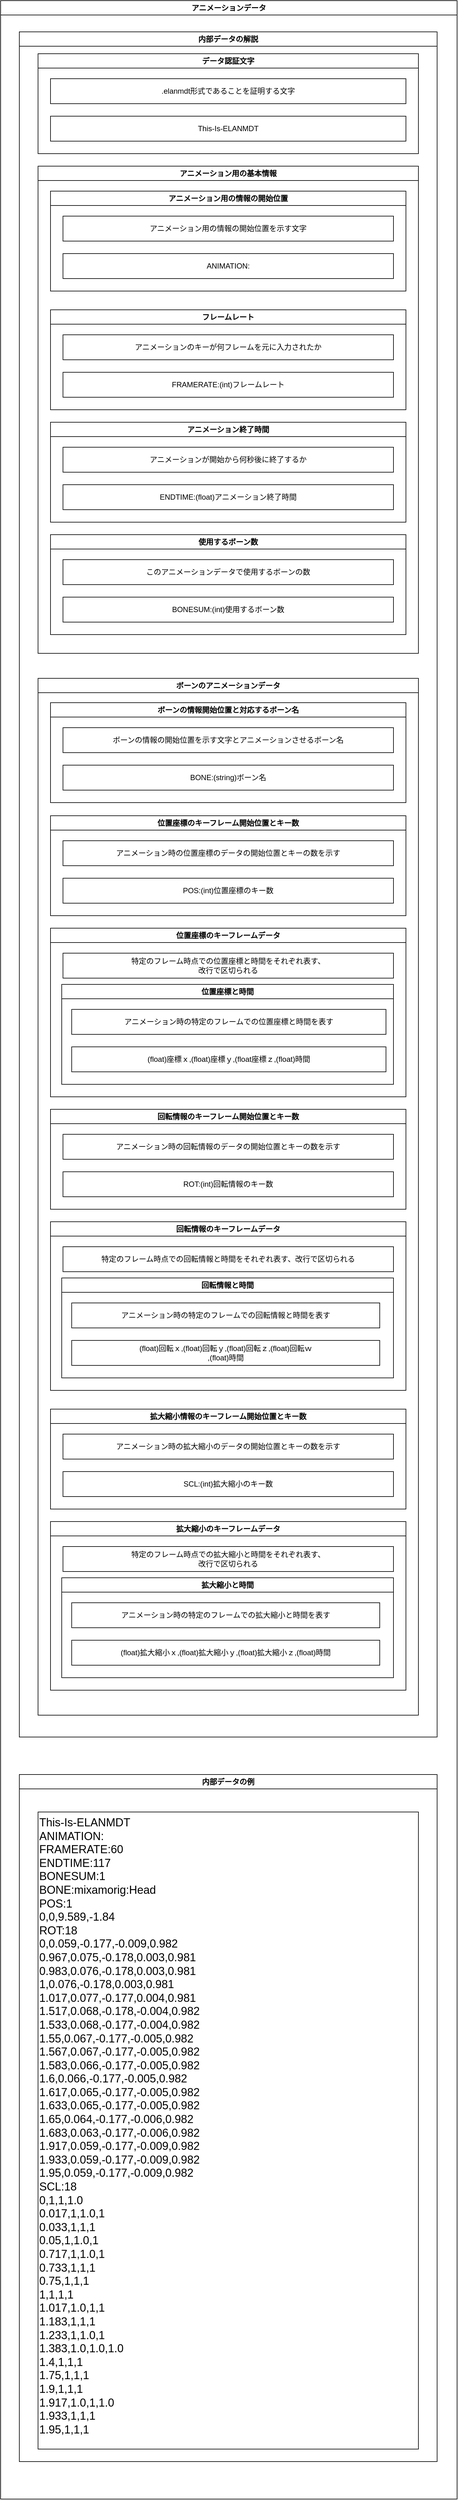 <mxfile version="22.1.21" type="device">
  <diagram name="ページ1" id="ns-oOASa20N8N9md24b6">
    <mxGraphModel dx="1349" dy="2363" grid="1" gridSize="10" guides="1" tooltips="1" connect="1" arrows="1" fold="1" page="1" pageScale="1" pageWidth="827" pageHeight="1169" math="0" shadow="0">
      <root>
        <mxCell id="0" />
        <mxCell id="1" parent="0" />
        <mxCell id="GMUfneEbi1w7vBkl3CrJ-1" value="アニメーションデータ" style="swimlane;whiteSpace=wrap;html=1;swimlaneFillColor=default;startSize=23;" parent="1" vertex="1">
          <mxGeometry x="48" y="40" width="732" height="4000" as="geometry" />
        </mxCell>
        <mxCell id="xyjxqWzyAq_p76HiWR-n-2" value="内部データの解説" style="swimlane;whiteSpace=wrap;html=1;swimlaneFillColor=default;startSize=23;" parent="GMUfneEbi1w7vBkl3CrJ-1" vertex="1">
          <mxGeometry x="30" y="50" width="670" height="2730" as="geometry" />
        </mxCell>
        <mxCell id="xyjxqWzyAq_p76HiWR-n-3" value="データ認証文字" style="swimlane;whiteSpace=wrap;html=1;swimlaneFillColor=default;startSize=23;" parent="xyjxqWzyAq_p76HiWR-n-2" vertex="1">
          <mxGeometry x="30" y="35" width="610" height="160" as="geometry" />
        </mxCell>
        <mxCell id="6DJOaF95Bsvg0YeoqC6J-1" value=".elanmdt形式であることを証明する文字" style="rounded=0;whiteSpace=wrap;html=1;" parent="xyjxqWzyAq_p76HiWR-n-3" vertex="1">
          <mxGeometry x="20" y="40" width="570" height="40" as="geometry" />
        </mxCell>
        <mxCell id="6DJOaF95Bsvg0YeoqC6J-2" value="This-Is-ELANMDT" style="rounded=0;whiteSpace=wrap;html=1;" parent="xyjxqWzyAq_p76HiWR-n-3" vertex="1">
          <mxGeometry x="20" y="100" width="570" height="40" as="geometry" />
        </mxCell>
        <mxCell id="6DJOaF95Bsvg0YeoqC6J-3" value="アニメーション用の基本情報" style="swimlane;whiteSpace=wrap;html=1;swimlaneFillColor=default;startSize=23;" parent="xyjxqWzyAq_p76HiWR-n-2" vertex="1">
          <mxGeometry x="30" y="215" width="610" height="780" as="geometry" />
        </mxCell>
        <mxCell id="6DJOaF95Bsvg0YeoqC6J-6" value="アニメーション用の情報の開始位置" style="swimlane;whiteSpace=wrap;html=1;swimlaneFillColor=default;startSize=23;" parent="6DJOaF95Bsvg0YeoqC6J-3" vertex="1">
          <mxGeometry x="20" y="40" width="570" height="160" as="geometry" />
        </mxCell>
        <mxCell id="6DJOaF95Bsvg0YeoqC6J-7" value="アニメーション用の情報の開始位置を示す文字" style="rounded=0;whiteSpace=wrap;html=1;" parent="6DJOaF95Bsvg0YeoqC6J-6" vertex="1">
          <mxGeometry x="20" y="40" width="530" height="40" as="geometry" />
        </mxCell>
        <mxCell id="6DJOaF95Bsvg0YeoqC6J-8" value="ANIMATION:" style="rounded=0;whiteSpace=wrap;html=1;" parent="6DJOaF95Bsvg0YeoqC6J-6" vertex="1">
          <mxGeometry x="20" y="100" width="530" height="40" as="geometry" />
        </mxCell>
        <mxCell id="6DJOaF95Bsvg0YeoqC6J-9" value="フレームレート" style="swimlane;whiteSpace=wrap;html=1;swimlaneFillColor=default;startSize=23;" parent="6DJOaF95Bsvg0YeoqC6J-3" vertex="1">
          <mxGeometry x="20" y="230" width="570" height="160" as="geometry" />
        </mxCell>
        <mxCell id="6DJOaF95Bsvg0YeoqC6J-10" value="アニメーションのキーが何フレームを元に入力されたか" style="rounded=0;whiteSpace=wrap;html=1;" parent="6DJOaF95Bsvg0YeoqC6J-9" vertex="1">
          <mxGeometry x="20" y="40" width="530" height="40" as="geometry" />
        </mxCell>
        <mxCell id="6DJOaF95Bsvg0YeoqC6J-11" value="FRAMERATE:(int)フレームレート" style="rounded=0;whiteSpace=wrap;html=1;" parent="6DJOaF95Bsvg0YeoqC6J-9" vertex="1">
          <mxGeometry x="20" y="100" width="530" height="40" as="geometry" />
        </mxCell>
        <mxCell id="6DJOaF95Bsvg0YeoqC6J-12" value="アニメーション終了時間" style="swimlane;whiteSpace=wrap;html=1;swimlaneFillColor=default;startSize=23;" parent="6DJOaF95Bsvg0YeoqC6J-3" vertex="1">
          <mxGeometry x="20" y="410" width="570" height="160" as="geometry" />
        </mxCell>
        <mxCell id="6DJOaF95Bsvg0YeoqC6J-13" value="アニメーションが開始から何秒後に終了するか" style="rounded=0;whiteSpace=wrap;html=1;" parent="6DJOaF95Bsvg0YeoqC6J-12" vertex="1">
          <mxGeometry x="20" y="40" width="530" height="40" as="geometry" />
        </mxCell>
        <mxCell id="6DJOaF95Bsvg0YeoqC6J-14" value="ENDTIME:(float)アニメーション終了時間" style="rounded=0;whiteSpace=wrap;html=1;" parent="6DJOaF95Bsvg0YeoqC6J-12" vertex="1">
          <mxGeometry x="20" y="100" width="530" height="40" as="geometry" />
        </mxCell>
        <mxCell id="6DJOaF95Bsvg0YeoqC6J-21" value="使用するボーン数" style="swimlane;whiteSpace=wrap;html=1;swimlaneFillColor=default;startSize=23;" parent="6DJOaF95Bsvg0YeoqC6J-3" vertex="1">
          <mxGeometry x="20" y="590" width="570" height="160" as="geometry" />
        </mxCell>
        <mxCell id="6DJOaF95Bsvg0YeoqC6J-22" value="このアニメーションデータで使用するボーンの数" style="rounded=0;whiteSpace=wrap;html=1;" parent="6DJOaF95Bsvg0YeoqC6J-21" vertex="1">
          <mxGeometry x="20" y="40" width="530" height="40" as="geometry" />
        </mxCell>
        <mxCell id="6DJOaF95Bsvg0YeoqC6J-23" value="BONESUM:(int)使用するボーン数" style="rounded=0;whiteSpace=wrap;html=1;" parent="6DJOaF95Bsvg0YeoqC6J-21" vertex="1">
          <mxGeometry x="20" y="100" width="530" height="40" as="geometry" />
        </mxCell>
        <mxCell id="6DJOaF95Bsvg0YeoqC6J-18" value="ボーンのアニメーションデータ" style="swimlane;whiteSpace=wrap;html=1;swimlaneFillColor=default;startSize=23;" parent="xyjxqWzyAq_p76HiWR-n-2" vertex="1">
          <mxGeometry x="30" y="1035" width="610" height="1660" as="geometry" />
        </mxCell>
        <mxCell id="6DJOaF95Bsvg0YeoqC6J-24" value="ボーンの情報開始位置と対応するボーン名" style="swimlane;whiteSpace=wrap;html=1;swimlaneFillColor=default;startSize=23;" parent="6DJOaF95Bsvg0YeoqC6J-18" vertex="1">
          <mxGeometry x="20" y="39" width="570" height="160" as="geometry" />
        </mxCell>
        <mxCell id="6DJOaF95Bsvg0YeoqC6J-25" value="ボーンの情報の開始位置を示す文字とアニメーションさせるボーン名" style="rounded=0;whiteSpace=wrap;html=1;" parent="6DJOaF95Bsvg0YeoqC6J-24" vertex="1">
          <mxGeometry x="20" y="40" width="530" height="40" as="geometry" />
        </mxCell>
        <mxCell id="6DJOaF95Bsvg0YeoqC6J-26" value="BONE:(string)ボーン名" style="rounded=0;whiteSpace=wrap;html=1;" parent="6DJOaF95Bsvg0YeoqC6J-24" vertex="1">
          <mxGeometry x="20" y="100" width="530" height="40" as="geometry" />
        </mxCell>
        <mxCell id="az5S_fFX-L5cpTDoXgHB-1" value="位置座標のキーフレーム開始位置とキー数" style="swimlane;whiteSpace=wrap;html=1;swimlaneFillColor=default;startSize=23;" vertex="1" parent="6DJOaF95Bsvg0YeoqC6J-18">
          <mxGeometry x="20" y="220" width="570" height="160" as="geometry" />
        </mxCell>
        <mxCell id="az5S_fFX-L5cpTDoXgHB-2" value="アニメーション時の位置座標のデータの開始位置とキーの数を示す" style="rounded=0;whiteSpace=wrap;html=1;" vertex="1" parent="az5S_fFX-L5cpTDoXgHB-1">
          <mxGeometry x="20" y="40" width="530" height="40" as="geometry" />
        </mxCell>
        <mxCell id="az5S_fFX-L5cpTDoXgHB-3" value="POS:(int)位置座標のキー数" style="rounded=0;whiteSpace=wrap;html=1;" vertex="1" parent="az5S_fFX-L5cpTDoXgHB-1">
          <mxGeometry x="20" y="100" width="530" height="40" as="geometry" />
        </mxCell>
        <mxCell id="az5S_fFX-L5cpTDoXgHB-4" value="位置座標のキーフレームデータ" style="swimlane;whiteSpace=wrap;html=1;swimlaneFillColor=default;startSize=23;" vertex="1" parent="6DJOaF95Bsvg0YeoqC6J-18">
          <mxGeometry x="20" y="400" width="570" height="270" as="geometry" />
        </mxCell>
        <mxCell id="az5S_fFX-L5cpTDoXgHB-5" value="特定のフレーム時点での位置座標と時間をそれぞれ表す、&lt;br&gt;改行で区切られる" style="rounded=0;whiteSpace=wrap;html=1;" vertex="1" parent="az5S_fFX-L5cpTDoXgHB-4">
          <mxGeometry x="20" y="40" width="530" height="40" as="geometry" />
        </mxCell>
        <mxCell id="az5S_fFX-L5cpTDoXgHB-7" value="位置座標と時間" style="swimlane;whiteSpace=wrap;html=1;swimlaneFillColor=default;startSize=23;" vertex="1" parent="az5S_fFX-L5cpTDoXgHB-4">
          <mxGeometry x="18" y="90" width="532" height="160" as="geometry" />
        </mxCell>
        <mxCell id="az5S_fFX-L5cpTDoXgHB-8" value="アニメーション時の特定のフレームでの位置座標と時間を表す" style="rounded=0;whiteSpace=wrap;html=1;" vertex="1" parent="az5S_fFX-L5cpTDoXgHB-7">
          <mxGeometry x="16" y="40" width="504" height="40" as="geometry" />
        </mxCell>
        <mxCell id="az5S_fFX-L5cpTDoXgHB-9" value="(float)座標ｘ,(float)座標ｙ,(float座標ｚ,(float)時間" style="rounded=0;whiteSpace=wrap;html=1;" vertex="1" parent="az5S_fFX-L5cpTDoXgHB-7">
          <mxGeometry x="16" y="100" width="504" height="40" as="geometry" />
        </mxCell>
        <mxCell id="az5S_fFX-L5cpTDoXgHB-10" value="回転情報のキーフレームデータ" style="swimlane;whiteSpace=wrap;html=1;swimlaneFillColor=default;startSize=23;" vertex="1" parent="6DJOaF95Bsvg0YeoqC6J-18">
          <mxGeometry x="20" y="870" width="570" height="270" as="geometry" />
        </mxCell>
        <mxCell id="az5S_fFX-L5cpTDoXgHB-11" value="特定のフレーム時点での回転情報と時間をそれぞれ表す、改行で区切られる" style="rounded=0;whiteSpace=wrap;html=1;" vertex="1" parent="az5S_fFX-L5cpTDoXgHB-10">
          <mxGeometry x="20" y="40" width="530" height="40" as="geometry" />
        </mxCell>
        <mxCell id="az5S_fFX-L5cpTDoXgHB-12" value="回転情報と時間" style="swimlane;whiteSpace=wrap;html=1;swimlaneFillColor=default;startSize=23;" vertex="1" parent="az5S_fFX-L5cpTDoXgHB-10">
          <mxGeometry x="18" y="90" width="532" height="160" as="geometry" />
        </mxCell>
        <mxCell id="az5S_fFX-L5cpTDoXgHB-13" value="アニメーション時の特定のフレームでの回転情報と時間を表す" style="rounded=0;whiteSpace=wrap;html=1;" vertex="1" parent="az5S_fFX-L5cpTDoXgHB-12">
          <mxGeometry x="16" y="40" width="494" height="40" as="geometry" />
        </mxCell>
        <mxCell id="az5S_fFX-L5cpTDoXgHB-14" value="(float)回転ｘ,(float)回転ｙ,(float)回転ｚ,(float)回転ｗ&lt;br&gt;,(float)時間" style="rounded=0;whiteSpace=wrap;html=1;" vertex="1" parent="az5S_fFX-L5cpTDoXgHB-12">
          <mxGeometry x="16" y="100" width="494" height="40" as="geometry" />
        </mxCell>
        <mxCell id="az5S_fFX-L5cpTDoXgHB-15" value="回転情報のキーフレーム開始位置とキー数" style="swimlane;whiteSpace=wrap;html=1;swimlaneFillColor=default;startSize=23;" vertex="1" parent="6DJOaF95Bsvg0YeoqC6J-18">
          <mxGeometry x="20" y="690" width="570" height="160" as="geometry" />
        </mxCell>
        <mxCell id="az5S_fFX-L5cpTDoXgHB-16" value="アニメーション時の回転情報のデータの開始位置とキーの数を示す" style="rounded=0;whiteSpace=wrap;html=1;" vertex="1" parent="az5S_fFX-L5cpTDoXgHB-15">
          <mxGeometry x="20" y="40" width="530" height="40" as="geometry" />
        </mxCell>
        <mxCell id="az5S_fFX-L5cpTDoXgHB-17" value="ROT:(int)回転情報のキー数" style="rounded=0;whiteSpace=wrap;html=1;" vertex="1" parent="az5S_fFX-L5cpTDoXgHB-15">
          <mxGeometry x="20" y="100" width="530" height="40" as="geometry" />
        </mxCell>
        <mxCell id="az5S_fFX-L5cpTDoXgHB-23" value="拡大縮小のキーフレームデータ" style="swimlane;whiteSpace=wrap;html=1;swimlaneFillColor=default;startSize=23;" vertex="1" parent="6DJOaF95Bsvg0YeoqC6J-18">
          <mxGeometry x="20" y="1350" width="570" height="270" as="geometry" />
        </mxCell>
        <mxCell id="az5S_fFX-L5cpTDoXgHB-24" value="特定のフレーム時点での拡大縮小と時間をそれぞれ表す、&lt;br&gt;改行で区切られる" style="rounded=0;whiteSpace=wrap;html=1;" vertex="1" parent="az5S_fFX-L5cpTDoXgHB-23">
          <mxGeometry x="20" y="40" width="530" height="40" as="geometry" />
        </mxCell>
        <mxCell id="az5S_fFX-L5cpTDoXgHB-25" value="拡大縮小と時間" style="swimlane;whiteSpace=wrap;html=1;swimlaneFillColor=default;startSize=23;" vertex="1" parent="az5S_fFX-L5cpTDoXgHB-23">
          <mxGeometry x="18" y="90" width="532" height="160" as="geometry" />
        </mxCell>
        <mxCell id="az5S_fFX-L5cpTDoXgHB-26" value="アニメーション時の特定のフレームでの拡大縮小と時間を表す" style="rounded=0;whiteSpace=wrap;html=1;" vertex="1" parent="az5S_fFX-L5cpTDoXgHB-25">
          <mxGeometry x="16" y="40" width="494" height="40" as="geometry" />
        </mxCell>
        <mxCell id="az5S_fFX-L5cpTDoXgHB-27" value="(float)拡大縮小ｘ,(float)拡大縮小ｙ,(float)拡大縮小ｚ,(float)時間" style="rounded=0;whiteSpace=wrap;html=1;" vertex="1" parent="az5S_fFX-L5cpTDoXgHB-25">
          <mxGeometry x="16" y="100" width="494" height="40" as="geometry" />
        </mxCell>
        <mxCell id="az5S_fFX-L5cpTDoXgHB-28" value="拡大縮小情報のキーフレーム開始位置とキー数" style="swimlane;whiteSpace=wrap;html=1;swimlaneFillColor=default;startSize=23;" vertex="1" parent="6DJOaF95Bsvg0YeoqC6J-18">
          <mxGeometry x="20" y="1170" width="570" height="160" as="geometry" />
        </mxCell>
        <mxCell id="az5S_fFX-L5cpTDoXgHB-29" value="アニメーション時の拡大縮小のデータの開始位置とキーの数を示す" style="rounded=0;whiteSpace=wrap;html=1;" vertex="1" parent="az5S_fFX-L5cpTDoXgHB-28">
          <mxGeometry x="20" y="40" width="530" height="40" as="geometry" />
        </mxCell>
        <mxCell id="az5S_fFX-L5cpTDoXgHB-30" value="SCL:(int)拡大縮小のキー数" style="rounded=0;whiteSpace=wrap;html=1;" vertex="1" parent="az5S_fFX-L5cpTDoXgHB-28">
          <mxGeometry x="20" y="100" width="530" height="40" as="geometry" />
        </mxCell>
        <mxCell id="az5S_fFX-L5cpTDoXgHB-33" value="内部データの例" style="swimlane;whiteSpace=wrap;html=1;swimlaneFillColor=default;startSize=23;" vertex="1" parent="GMUfneEbi1w7vBkl3CrJ-1">
          <mxGeometry x="30" y="2840" width="670" height="1100" as="geometry" />
        </mxCell>
        <mxCell id="az5S_fFX-L5cpTDoXgHB-78" value="&lt;div style=&quot;font-size: 18px;&quot;&gt;This-Is-ELANMDT&lt;/div&gt;&lt;div style=&quot;font-size: 18px;&quot;&gt;ANIMATION:&lt;/div&gt;&lt;div style=&quot;font-size: 18px;&quot;&gt;FRAMERATE:60&lt;/div&gt;&lt;div style=&quot;font-size: 18px;&quot;&gt;ENDTIME:117&lt;/div&gt;&lt;div style=&quot;font-size: 18px;&quot;&gt;BONESUM:1&lt;/div&gt;&lt;div style=&quot;font-size: 18px;&quot;&gt;BONE:mixamorig:Head&lt;/div&gt;&lt;div style=&quot;font-size: 18px;&quot;&gt;POS:1&lt;/div&gt;&lt;div style=&quot;font-size: 18px;&quot;&gt;0,0,9.589,-1.84&lt;/div&gt;&lt;div style=&quot;font-size: 18px;&quot;&gt;ROT:18&lt;/div&gt;&lt;div style=&quot;font-size: 18px;&quot;&gt;0,0.059,-0.177,-0.009,0.982&lt;/div&gt;&lt;div style=&quot;font-size: 18px;&quot;&gt;0.967,0.075,-0.178,0.003,0.981&lt;/div&gt;&lt;div style=&quot;font-size: 18px;&quot;&gt;0.983,0.076,-0.178,0.003,0.981&lt;/div&gt;&lt;div style=&quot;font-size: 18px;&quot;&gt;1,0.076,-0.178,0.003,0.981&lt;/div&gt;&lt;div style=&quot;font-size: 18px;&quot;&gt;1.017,0.077,-0.177,0.004,0.981&lt;/div&gt;&lt;div style=&quot;font-size: 18px;&quot;&gt;1.517,0.068,-0.178,-0.004,0.982&lt;/div&gt;&lt;div style=&quot;font-size: 18px;&quot;&gt;1.533,0.068,-0.177,-0.004,0.982&lt;/div&gt;&lt;div style=&quot;font-size: 18px;&quot;&gt;1.55,0.067,-0.177,-0.005,0.982&lt;/div&gt;&lt;div style=&quot;font-size: 18px;&quot;&gt;1.567,0.067,-0.177,-0.005,0.982&lt;/div&gt;&lt;div style=&quot;font-size: 18px;&quot;&gt;1.583,0.066,-0.177,-0.005,0.982&lt;/div&gt;&lt;div style=&quot;font-size: 18px;&quot;&gt;1.6,0.066,-0.177,-0.005,0.982&lt;/div&gt;&lt;div style=&quot;font-size: 18px;&quot;&gt;1.617,0.065,-0.177,-0.005,0.982&lt;/div&gt;&lt;div style=&quot;font-size: 18px;&quot;&gt;1.633,0.065,-0.177,-0.005,0.982&lt;/div&gt;&lt;div style=&quot;font-size: 18px;&quot;&gt;1.65,0.064,-0.177,-0.006,0.982&lt;/div&gt;&lt;div style=&quot;font-size: 18px;&quot;&gt;1.683,0.063,-0.177,-0.006,0.982&lt;/div&gt;&lt;div style=&quot;font-size: 18px;&quot;&gt;1.917,0.059,-0.177,-0.009,0.982&lt;/div&gt;&lt;div style=&quot;font-size: 18px;&quot;&gt;1.933,0.059,-0.177,-0.009,0.982&lt;/div&gt;&lt;div style=&quot;font-size: 18px;&quot;&gt;1.95,0.059,-0.177,-0.009,0.982&lt;/div&gt;&lt;div style=&quot;font-size: 18px;&quot;&gt;SCL:18&lt;/div&gt;&lt;div style=&quot;font-size: 18px;&quot;&gt;0,1,1,1.0&lt;/div&gt;&lt;div style=&quot;font-size: 18px;&quot;&gt;0.017,1,1.0,1&lt;/div&gt;&lt;div style=&quot;font-size: 18px;&quot;&gt;0.033,1,1,1&lt;/div&gt;&lt;div style=&quot;font-size: 18px;&quot;&gt;0.05,1,1.0,1&lt;/div&gt;&lt;div style=&quot;font-size: 18px;&quot;&gt;0.717,1,1.0,1&lt;/div&gt;&lt;div style=&quot;font-size: 18px;&quot;&gt;0.733,1,1,1&lt;/div&gt;&lt;div style=&quot;font-size: 18px;&quot;&gt;0.75,1,1,1&lt;/div&gt;&lt;div style=&quot;font-size: 18px;&quot;&gt;1,1,1,1&lt;/div&gt;&lt;div style=&quot;font-size: 18px;&quot;&gt;1.017,1.0,1,1&lt;/div&gt;&lt;div style=&quot;font-size: 18px;&quot;&gt;1.183,1,1,1&lt;/div&gt;&lt;div style=&quot;font-size: 18px;&quot;&gt;1.233,1,1.0,1&lt;/div&gt;&lt;div style=&quot;font-size: 18px;&quot;&gt;1.383,1.0,1.0,1.0&lt;/div&gt;&lt;div style=&quot;font-size: 18px;&quot;&gt;1.4,1,1,1&lt;/div&gt;&lt;div style=&quot;font-size: 18px;&quot;&gt;1.75,1,1,1&lt;/div&gt;&lt;div style=&quot;font-size: 18px;&quot;&gt;1.9,1,1,1&lt;/div&gt;&lt;div style=&quot;font-size: 18px;&quot;&gt;1.917,1.0,1,1.0&lt;/div&gt;&lt;div style=&quot;font-size: 18px;&quot;&gt;1.933,1,1,1&lt;/div&gt;&lt;div style=&quot;font-size: 18px;&quot;&gt;1.95,1,1,1&lt;/div&gt;" style="rounded=0;whiteSpace=wrap;html=1;align=left;verticalAlign=top;fontSize=18;" vertex="1" parent="az5S_fFX-L5cpTDoXgHB-33">
          <mxGeometry x="30" y="60" width="610" height="1020" as="geometry" />
        </mxCell>
      </root>
    </mxGraphModel>
  </diagram>
</mxfile>
